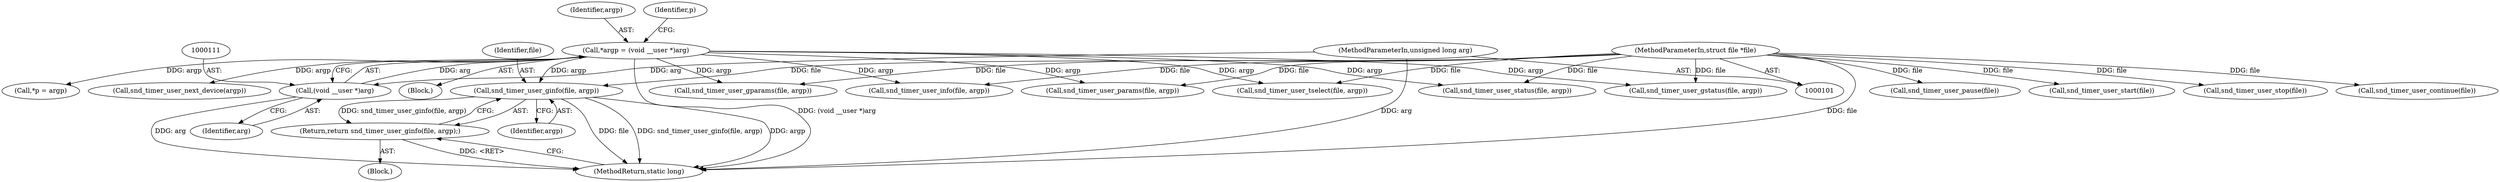 digraph "0_linux_af368027a49a751d6ff4ee9e3f9961f35bb4fede@pointer" {
"1000189" [label="(Call,snd_timer_user_ginfo(file, argp))"];
"1000102" [label="(MethodParameterIn,struct file *file)"];
"1000108" [label="(Call,*argp = (void __user *)arg)"];
"1000110" [label="(Call,(void __user *)arg)"];
"1000104" [label="(MethodParameterIn,unsigned long arg)"];
"1000188" [label="(Return,return snd_timer_user_ginfo(file, argp);)"];
"1000199" [label="(Call,snd_timer_user_gstatus(file, argp))"];
"1000240" [label="(Call,snd_timer_user_pause(file))"];
"1000194" [label="(Call,snd_timer_user_gparams(file, argp))"];
"1000124" [label="(Block,)"];
"1000114" [label="(Call,*p = argp)"];
"1000209" [label="(Call,snd_timer_user_info(file, argp))"];
"1000214" [label="(Call,snd_timer_user_params(file, argp))"];
"1000104" [label="(MethodParameterIn,unsigned long arg)"];
"1000225" [label="(Call,snd_timer_user_start(file))"];
"1000230" [label="(Call,snd_timer_user_stop(file))"];
"1000190" [label="(Identifier,file)"];
"1000136" [label="(Call,snd_timer_user_next_device(argp))"];
"1000204" [label="(Call,snd_timer_user_tselect(file, argp))"];
"1000189" [label="(Call,snd_timer_user_ginfo(file, argp))"];
"1000112" [label="(Identifier,arg)"];
"1000219" [label="(Call,snd_timer_user_status(file, argp))"];
"1000235" [label="(Call,snd_timer_user_continue(file))"];
"1000105" [label="(Block,)"];
"1000102" [label="(MethodParameterIn,struct file *file)"];
"1000245" [label="(MethodReturn,static long)"];
"1000109" [label="(Identifier,argp)"];
"1000108" [label="(Call,*argp = (void __user *)arg)"];
"1000110" [label="(Call,(void __user *)arg)"];
"1000115" [label="(Identifier,p)"];
"1000188" [label="(Return,return snd_timer_user_ginfo(file, argp);)"];
"1000191" [label="(Identifier,argp)"];
"1000189" -> "1000188"  [label="AST: "];
"1000189" -> "1000191"  [label="CFG: "];
"1000190" -> "1000189"  [label="AST: "];
"1000191" -> "1000189"  [label="AST: "];
"1000188" -> "1000189"  [label="CFG: "];
"1000189" -> "1000245"  [label="DDG: file"];
"1000189" -> "1000245"  [label="DDG: snd_timer_user_ginfo(file, argp)"];
"1000189" -> "1000245"  [label="DDG: argp"];
"1000189" -> "1000188"  [label="DDG: snd_timer_user_ginfo(file, argp)"];
"1000102" -> "1000189"  [label="DDG: file"];
"1000108" -> "1000189"  [label="DDG: argp"];
"1000102" -> "1000101"  [label="AST: "];
"1000102" -> "1000245"  [label="DDG: file"];
"1000102" -> "1000194"  [label="DDG: file"];
"1000102" -> "1000199"  [label="DDG: file"];
"1000102" -> "1000204"  [label="DDG: file"];
"1000102" -> "1000209"  [label="DDG: file"];
"1000102" -> "1000214"  [label="DDG: file"];
"1000102" -> "1000219"  [label="DDG: file"];
"1000102" -> "1000225"  [label="DDG: file"];
"1000102" -> "1000230"  [label="DDG: file"];
"1000102" -> "1000235"  [label="DDG: file"];
"1000102" -> "1000240"  [label="DDG: file"];
"1000108" -> "1000105"  [label="AST: "];
"1000108" -> "1000110"  [label="CFG: "];
"1000109" -> "1000108"  [label="AST: "];
"1000110" -> "1000108"  [label="AST: "];
"1000115" -> "1000108"  [label="CFG: "];
"1000108" -> "1000245"  [label="DDG: (void __user *)arg"];
"1000110" -> "1000108"  [label="DDG: arg"];
"1000108" -> "1000114"  [label="DDG: argp"];
"1000108" -> "1000136"  [label="DDG: argp"];
"1000108" -> "1000194"  [label="DDG: argp"];
"1000108" -> "1000199"  [label="DDG: argp"];
"1000108" -> "1000204"  [label="DDG: argp"];
"1000108" -> "1000209"  [label="DDG: argp"];
"1000108" -> "1000214"  [label="DDG: argp"];
"1000108" -> "1000219"  [label="DDG: argp"];
"1000110" -> "1000112"  [label="CFG: "];
"1000111" -> "1000110"  [label="AST: "];
"1000112" -> "1000110"  [label="AST: "];
"1000110" -> "1000245"  [label="DDG: arg"];
"1000104" -> "1000110"  [label="DDG: arg"];
"1000104" -> "1000101"  [label="AST: "];
"1000104" -> "1000245"  [label="DDG: arg"];
"1000188" -> "1000124"  [label="AST: "];
"1000245" -> "1000188"  [label="CFG: "];
"1000188" -> "1000245"  [label="DDG: <RET>"];
}
